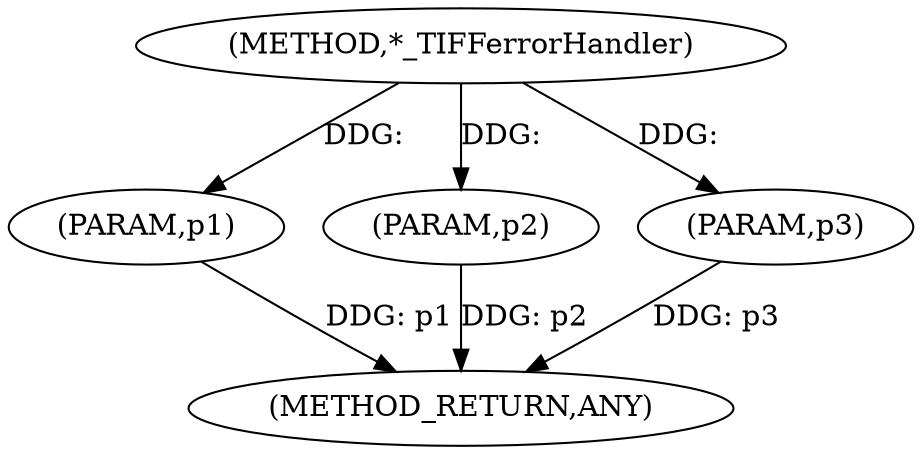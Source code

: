 digraph "*_TIFFerrorHandler" {  
"100271" [label = <(METHOD,*_TIFFerrorHandler)> ]
"100275" [label = <(METHOD_RETURN,ANY)> ]
"100272" [label = <(PARAM,p1)> ]
"100273" [label = <(PARAM,p2)> ]
"100274" [label = <(PARAM,p3)> ]
  "100272" -> "100275"  [ label = "DDG: p1"] 
  "100273" -> "100275"  [ label = "DDG: p2"] 
  "100274" -> "100275"  [ label = "DDG: p3"] 
  "100271" -> "100272"  [ label = "DDG: "] 
  "100271" -> "100273"  [ label = "DDG: "] 
  "100271" -> "100274"  [ label = "DDG: "] 
}
